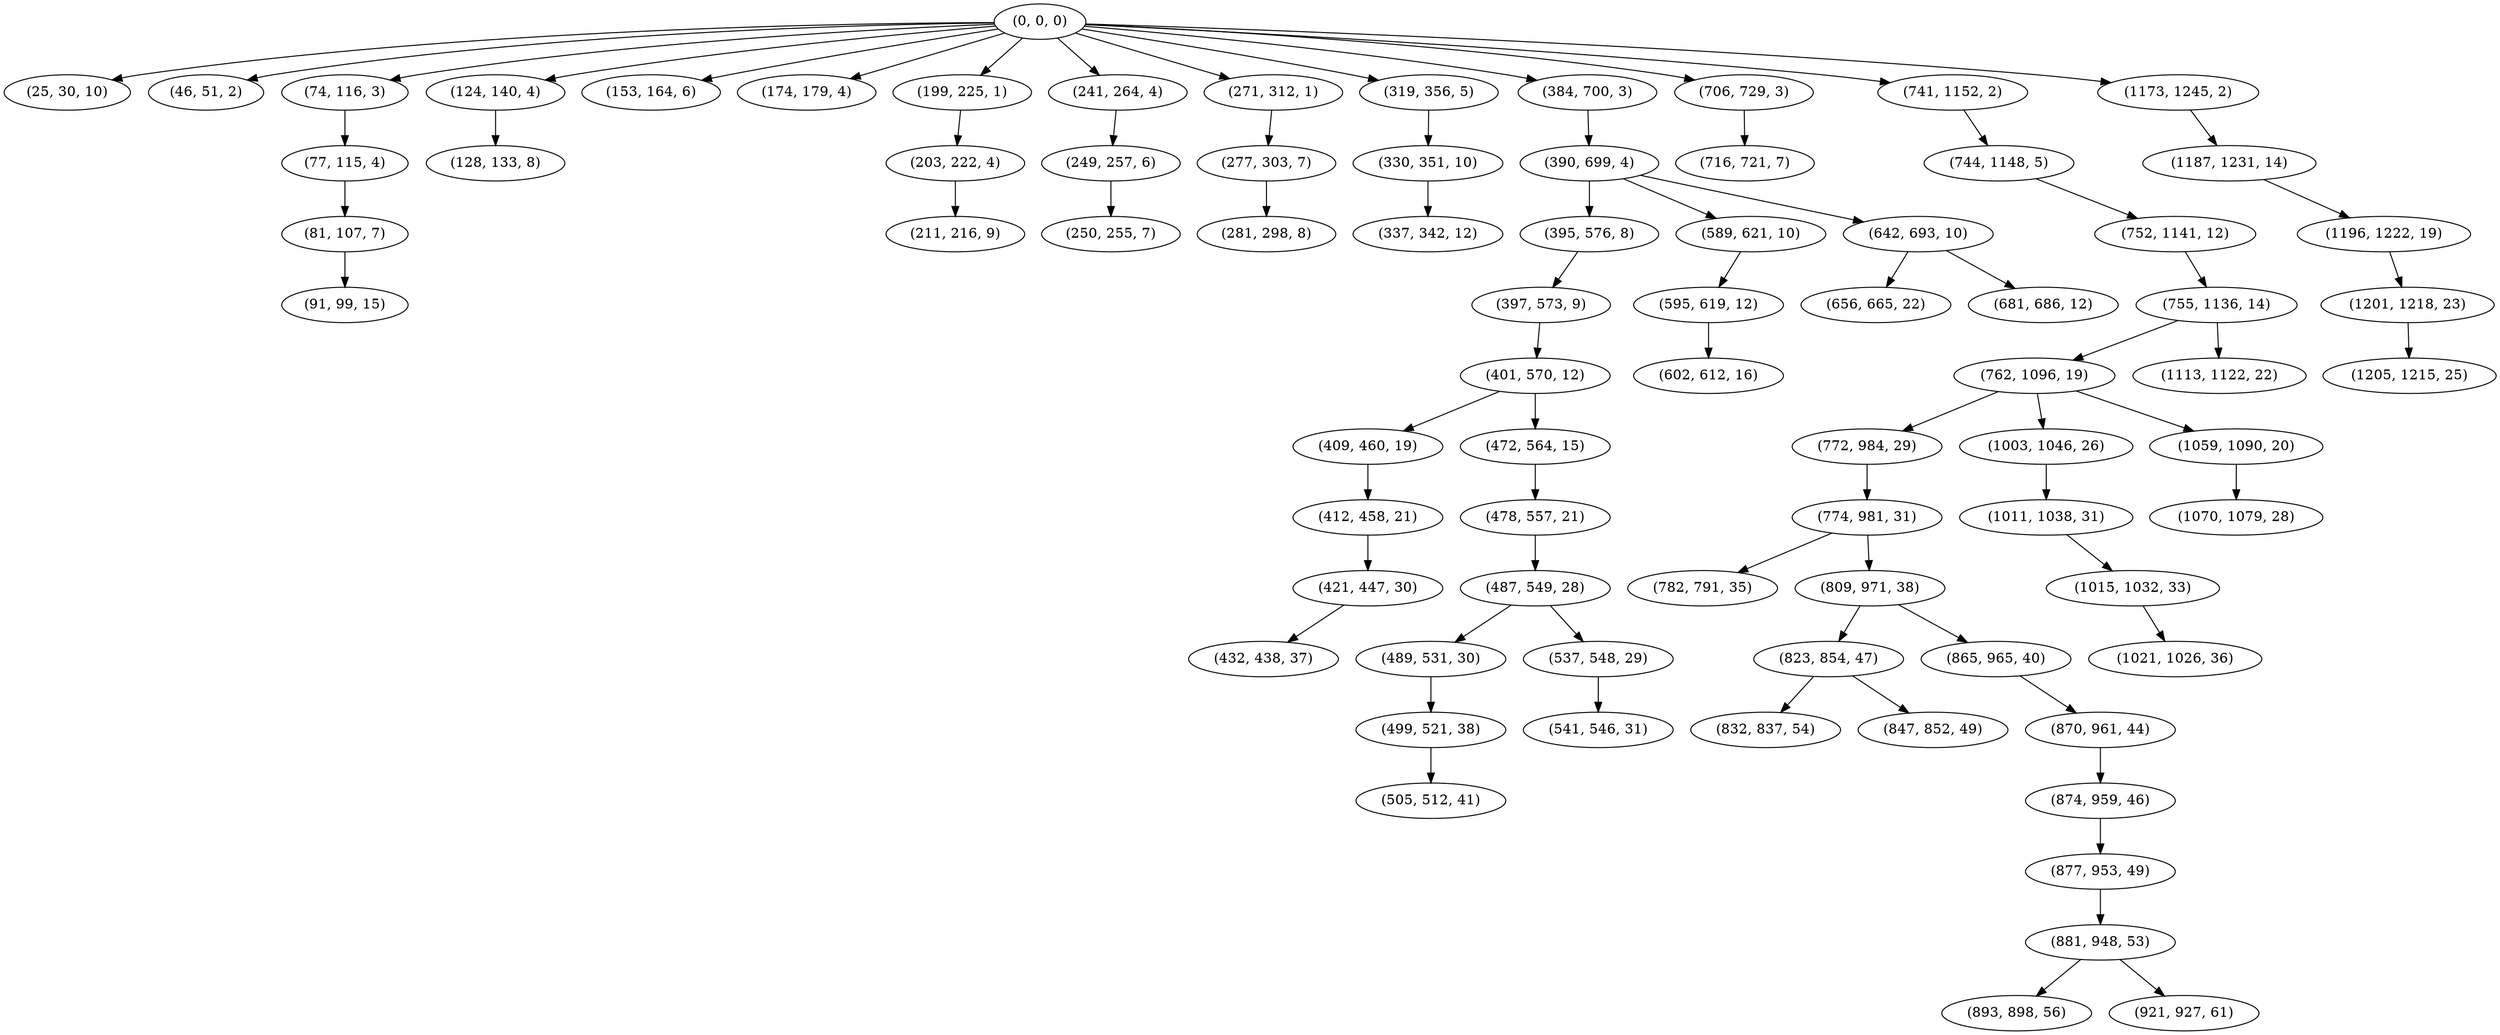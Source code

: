 digraph tree {
    "(0, 0, 0)";
    "(25, 30, 10)";
    "(46, 51, 2)";
    "(74, 116, 3)";
    "(77, 115, 4)";
    "(81, 107, 7)";
    "(91, 99, 15)";
    "(124, 140, 4)";
    "(128, 133, 8)";
    "(153, 164, 6)";
    "(174, 179, 4)";
    "(199, 225, 1)";
    "(203, 222, 4)";
    "(211, 216, 9)";
    "(241, 264, 4)";
    "(249, 257, 6)";
    "(250, 255, 7)";
    "(271, 312, 1)";
    "(277, 303, 7)";
    "(281, 298, 8)";
    "(319, 356, 5)";
    "(330, 351, 10)";
    "(337, 342, 12)";
    "(384, 700, 3)";
    "(390, 699, 4)";
    "(395, 576, 8)";
    "(397, 573, 9)";
    "(401, 570, 12)";
    "(409, 460, 19)";
    "(412, 458, 21)";
    "(421, 447, 30)";
    "(432, 438, 37)";
    "(472, 564, 15)";
    "(478, 557, 21)";
    "(487, 549, 28)";
    "(489, 531, 30)";
    "(499, 521, 38)";
    "(505, 512, 41)";
    "(537, 548, 29)";
    "(541, 546, 31)";
    "(589, 621, 10)";
    "(595, 619, 12)";
    "(602, 612, 16)";
    "(642, 693, 10)";
    "(656, 665, 22)";
    "(681, 686, 12)";
    "(706, 729, 3)";
    "(716, 721, 7)";
    "(741, 1152, 2)";
    "(744, 1148, 5)";
    "(752, 1141, 12)";
    "(755, 1136, 14)";
    "(762, 1096, 19)";
    "(772, 984, 29)";
    "(774, 981, 31)";
    "(782, 791, 35)";
    "(809, 971, 38)";
    "(823, 854, 47)";
    "(832, 837, 54)";
    "(847, 852, 49)";
    "(865, 965, 40)";
    "(870, 961, 44)";
    "(874, 959, 46)";
    "(877, 953, 49)";
    "(881, 948, 53)";
    "(893, 898, 56)";
    "(921, 927, 61)";
    "(1003, 1046, 26)";
    "(1011, 1038, 31)";
    "(1015, 1032, 33)";
    "(1021, 1026, 36)";
    "(1059, 1090, 20)";
    "(1070, 1079, 28)";
    "(1113, 1122, 22)";
    "(1173, 1245, 2)";
    "(1187, 1231, 14)";
    "(1196, 1222, 19)";
    "(1201, 1218, 23)";
    "(1205, 1215, 25)";
    "(0, 0, 0)" -> "(25, 30, 10)";
    "(0, 0, 0)" -> "(46, 51, 2)";
    "(0, 0, 0)" -> "(74, 116, 3)";
    "(0, 0, 0)" -> "(124, 140, 4)";
    "(0, 0, 0)" -> "(153, 164, 6)";
    "(0, 0, 0)" -> "(174, 179, 4)";
    "(0, 0, 0)" -> "(199, 225, 1)";
    "(0, 0, 0)" -> "(241, 264, 4)";
    "(0, 0, 0)" -> "(271, 312, 1)";
    "(0, 0, 0)" -> "(319, 356, 5)";
    "(0, 0, 0)" -> "(384, 700, 3)";
    "(0, 0, 0)" -> "(706, 729, 3)";
    "(0, 0, 0)" -> "(741, 1152, 2)";
    "(0, 0, 0)" -> "(1173, 1245, 2)";
    "(74, 116, 3)" -> "(77, 115, 4)";
    "(77, 115, 4)" -> "(81, 107, 7)";
    "(81, 107, 7)" -> "(91, 99, 15)";
    "(124, 140, 4)" -> "(128, 133, 8)";
    "(199, 225, 1)" -> "(203, 222, 4)";
    "(203, 222, 4)" -> "(211, 216, 9)";
    "(241, 264, 4)" -> "(249, 257, 6)";
    "(249, 257, 6)" -> "(250, 255, 7)";
    "(271, 312, 1)" -> "(277, 303, 7)";
    "(277, 303, 7)" -> "(281, 298, 8)";
    "(319, 356, 5)" -> "(330, 351, 10)";
    "(330, 351, 10)" -> "(337, 342, 12)";
    "(384, 700, 3)" -> "(390, 699, 4)";
    "(390, 699, 4)" -> "(395, 576, 8)";
    "(390, 699, 4)" -> "(589, 621, 10)";
    "(390, 699, 4)" -> "(642, 693, 10)";
    "(395, 576, 8)" -> "(397, 573, 9)";
    "(397, 573, 9)" -> "(401, 570, 12)";
    "(401, 570, 12)" -> "(409, 460, 19)";
    "(401, 570, 12)" -> "(472, 564, 15)";
    "(409, 460, 19)" -> "(412, 458, 21)";
    "(412, 458, 21)" -> "(421, 447, 30)";
    "(421, 447, 30)" -> "(432, 438, 37)";
    "(472, 564, 15)" -> "(478, 557, 21)";
    "(478, 557, 21)" -> "(487, 549, 28)";
    "(487, 549, 28)" -> "(489, 531, 30)";
    "(487, 549, 28)" -> "(537, 548, 29)";
    "(489, 531, 30)" -> "(499, 521, 38)";
    "(499, 521, 38)" -> "(505, 512, 41)";
    "(537, 548, 29)" -> "(541, 546, 31)";
    "(589, 621, 10)" -> "(595, 619, 12)";
    "(595, 619, 12)" -> "(602, 612, 16)";
    "(642, 693, 10)" -> "(656, 665, 22)";
    "(642, 693, 10)" -> "(681, 686, 12)";
    "(706, 729, 3)" -> "(716, 721, 7)";
    "(741, 1152, 2)" -> "(744, 1148, 5)";
    "(744, 1148, 5)" -> "(752, 1141, 12)";
    "(752, 1141, 12)" -> "(755, 1136, 14)";
    "(755, 1136, 14)" -> "(762, 1096, 19)";
    "(755, 1136, 14)" -> "(1113, 1122, 22)";
    "(762, 1096, 19)" -> "(772, 984, 29)";
    "(762, 1096, 19)" -> "(1003, 1046, 26)";
    "(762, 1096, 19)" -> "(1059, 1090, 20)";
    "(772, 984, 29)" -> "(774, 981, 31)";
    "(774, 981, 31)" -> "(782, 791, 35)";
    "(774, 981, 31)" -> "(809, 971, 38)";
    "(809, 971, 38)" -> "(823, 854, 47)";
    "(809, 971, 38)" -> "(865, 965, 40)";
    "(823, 854, 47)" -> "(832, 837, 54)";
    "(823, 854, 47)" -> "(847, 852, 49)";
    "(865, 965, 40)" -> "(870, 961, 44)";
    "(870, 961, 44)" -> "(874, 959, 46)";
    "(874, 959, 46)" -> "(877, 953, 49)";
    "(877, 953, 49)" -> "(881, 948, 53)";
    "(881, 948, 53)" -> "(893, 898, 56)";
    "(881, 948, 53)" -> "(921, 927, 61)";
    "(1003, 1046, 26)" -> "(1011, 1038, 31)";
    "(1011, 1038, 31)" -> "(1015, 1032, 33)";
    "(1015, 1032, 33)" -> "(1021, 1026, 36)";
    "(1059, 1090, 20)" -> "(1070, 1079, 28)";
    "(1173, 1245, 2)" -> "(1187, 1231, 14)";
    "(1187, 1231, 14)" -> "(1196, 1222, 19)";
    "(1196, 1222, 19)" -> "(1201, 1218, 23)";
    "(1201, 1218, 23)" -> "(1205, 1215, 25)";
}
